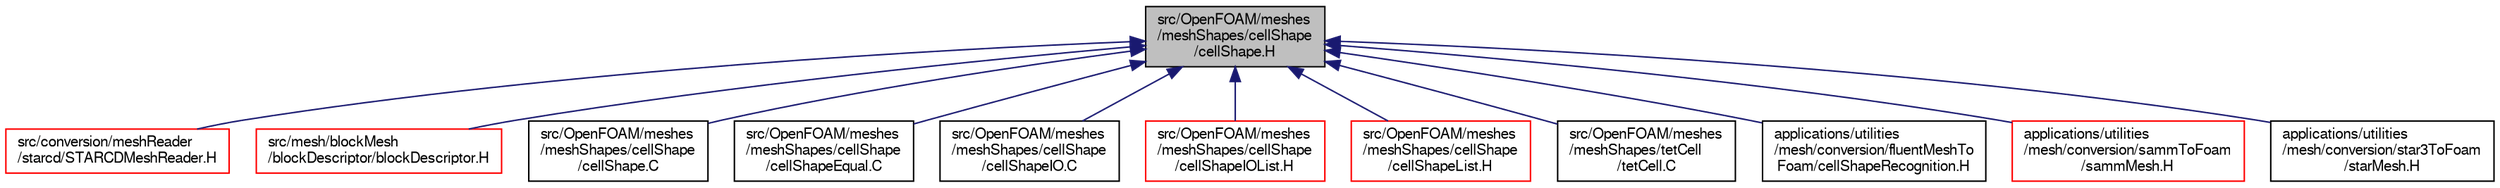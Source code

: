 digraph "src/OpenFOAM/meshes/meshShapes/cellShape/cellShape.H"
{
  bgcolor="transparent";
  edge [fontname="FreeSans",fontsize="10",labelfontname="FreeSans",labelfontsize="10"];
  node [fontname="FreeSans",fontsize="10",shape=record];
  Node151 [label="src/OpenFOAM/meshes\l/meshShapes/cellShape\l/cellShape.H",height=0.2,width=0.4,color="black", fillcolor="grey75", style="filled", fontcolor="black"];
  Node151 -> Node152 [dir="back",color="midnightblue",fontsize="10",style="solid",fontname="FreeSans"];
  Node152 [label="src/conversion/meshReader\l/starcd/STARCDMeshReader.H",height=0.2,width=0.4,color="red",URL="$a00203.html"];
  Node151 -> Node154 [dir="back",color="midnightblue",fontsize="10",style="solid",fontname="FreeSans"];
  Node154 [label="src/mesh/blockMesh\l/blockDescriptor/blockDescriptor.H",height=0.2,width=0.4,color="red",URL="$a06995.html"];
  Node151 -> Node167 [dir="back",color="midnightblue",fontsize="10",style="solid",fontname="FreeSans"];
  Node167 [label="src/OpenFOAM/meshes\l/meshShapes/cellShape\l/cellShape.C",height=0.2,width=0.4,color="black",URL="$a11273.html"];
  Node151 -> Node168 [dir="back",color="midnightblue",fontsize="10",style="solid",fontname="FreeSans"];
  Node168 [label="src/OpenFOAM/meshes\l/meshShapes/cellShape\l/cellShapeEqual.C",height=0.2,width=0.4,color="black",URL="$a11279.html",tooltip="Equality operator for cellShape class. "];
  Node151 -> Node169 [dir="back",color="midnightblue",fontsize="10",style="solid",fontname="FreeSans"];
  Node169 [label="src/OpenFOAM/meshes\l/meshShapes/cellShape\l/cellShapeIO.C",height=0.2,width=0.4,color="black",URL="$a11285.html",tooltip="Reads a cellShape. "];
  Node151 -> Node170 [dir="back",color="midnightblue",fontsize="10",style="solid",fontname="FreeSans"];
  Node170 [label="src/OpenFOAM/meshes\l/meshShapes/cellShape\l/cellShapeIOList.H",height=0.2,width=0.4,color="red",URL="$a11291.html"];
  Node151 -> Node172 [dir="back",color="midnightblue",fontsize="10",style="solid",fontname="FreeSans"];
  Node172 [label="src/OpenFOAM/meshes\l/meshShapes/cellShape\l/cellShapeList.H",height=0.2,width=0.4,color="red",URL="$a11294.html"];
  Node151 -> Node2752 [dir="back",color="midnightblue",fontsize="10",style="solid",fontname="FreeSans"];
  Node2752 [label="src/OpenFOAM/meshes\l/meshShapes/tetCell\l/tetCell.C",height=0.2,width=0.4,color="black",URL="$a11354.html"];
  Node151 -> Node2753 [dir="back",color="midnightblue",fontsize="10",style="solid",fontname="FreeSans"];
  Node2753 [label="applications/utilities\l/mesh/conversion/fluentMeshTo\lFoam/cellShapeRecognition.H",height=0.2,width=0.4,color="black",URL="$a17852.html"];
  Node151 -> Node2691 [dir="back",color="midnightblue",fontsize="10",style="solid",fontname="FreeSans"];
  Node2691 [label="applications/utilities\l/mesh/conversion/sammToFoam\l/sammMesh.H",height=0.2,width=0.4,color="red",URL="$a17945.html"];
  Node151 -> Node2693 [dir="back",color="midnightblue",fontsize="10",style="solid",fontname="FreeSans"];
  Node2693 [label="applications/utilities\l/mesh/conversion/star3ToFoam\l/starMesh.H",height=0.2,width=0.4,color="black",URL="$a38834.html"];
}
